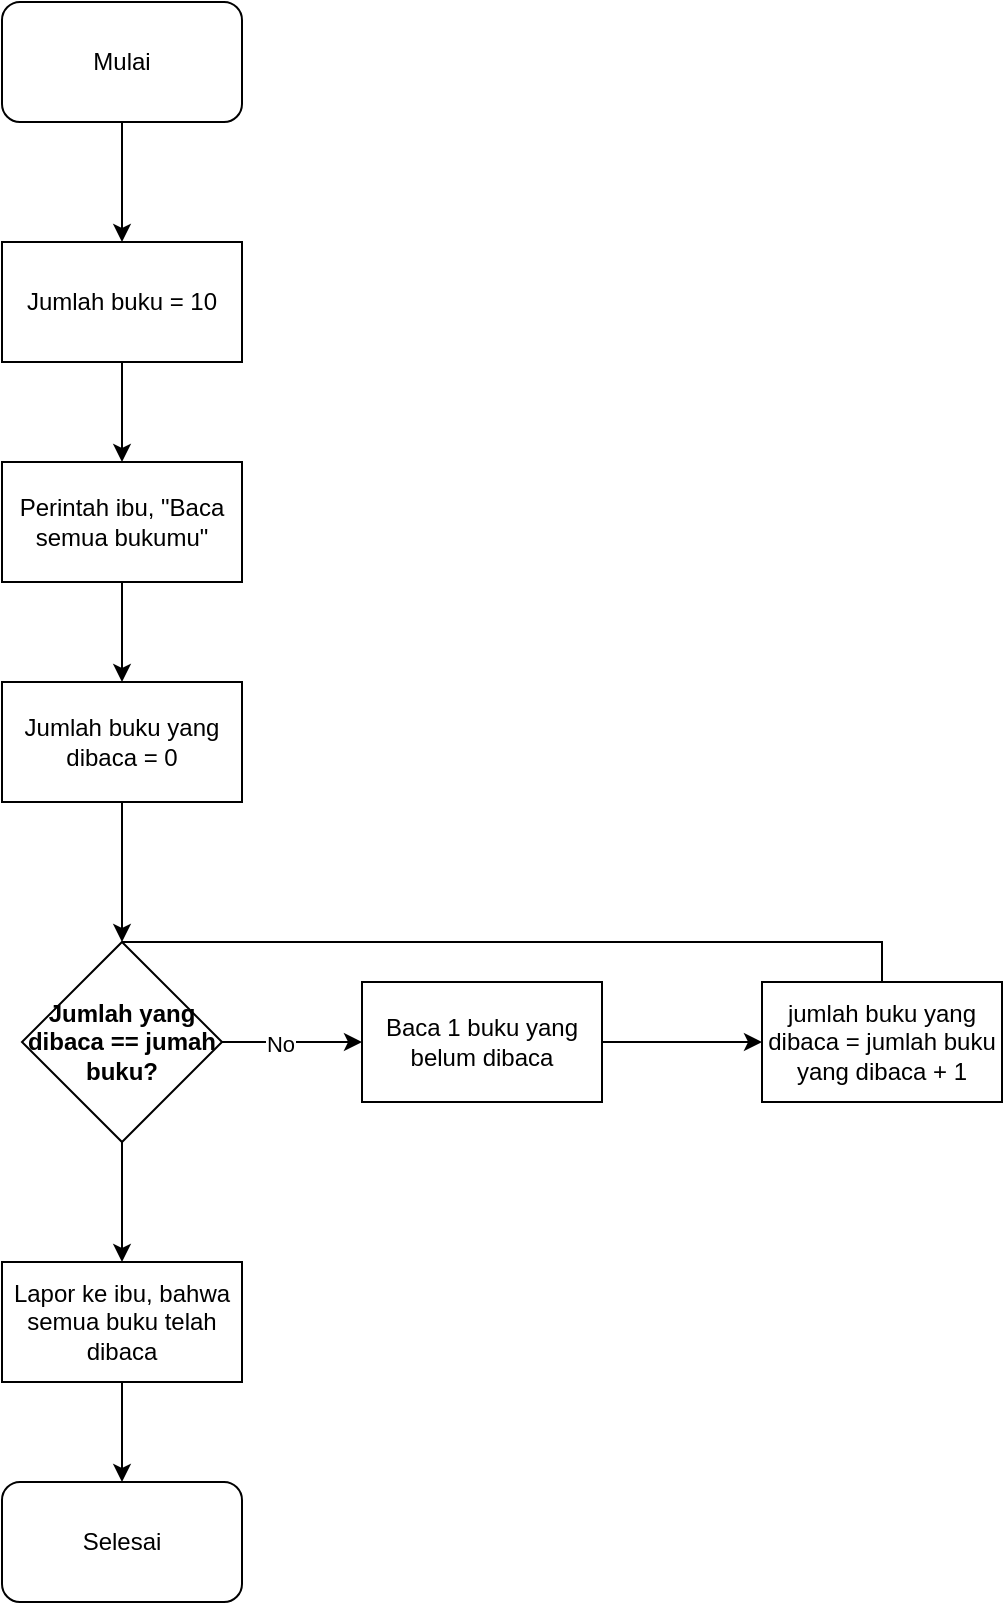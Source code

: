 <mxfile compressed="true" version="20.6.2" type="github"><diagram id="zx3cZT9MqWIjbmJgcniC" name="Page-1"><mxGraphModel dx="592" dy="556" grid="1" gridSize="10" guides="1" tooltips="1" connect="1" arrows="1" fold="1" page="1" pageScale="1" pageWidth="850" pageHeight="1100" math="0" shadow="0"><root><mxCell id="0"/><mxCell id="1" parent="0"/><mxCell id="eDWWv3JBQJdmsG_sq98T-4" value="" style="edgeStyle=orthogonalEdgeStyle;rounded=0;orthogonalLoop=1;jettySize=auto;html=1;" parent="1" source="eDWWv3JBQJdmsG_sq98T-1" target="eDWWv3JBQJdmsG_sq98T-3" edge="1"><mxGeometry relative="1" as="geometry"/></mxCell><mxCell id="eDWWv3JBQJdmsG_sq98T-1" value="Mulai" style="rounded=1;whiteSpace=wrap;html=1;" parent="1" vertex="1"><mxGeometry x="90" y="50" width="120" height="60" as="geometry"/></mxCell><mxCell id="eDWWv3JBQJdmsG_sq98T-2" value="Selesai" style="rounded=1;whiteSpace=wrap;html=1;" parent="1" vertex="1"><mxGeometry x="90" y="790" width="120" height="60" as="geometry"/></mxCell><mxCell id="eDWWv3JBQJdmsG_sq98T-9" value="" style="edgeStyle=orthogonalEdgeStyle;rounded=0;orthogonalLoop=1;jettySize=auto;html=1;" parent="1" source="eDWWv3JBQJdmsG_sq98T-3" target="eDWWv3JBQJdmsG_sq98T-6" edge="1"><mxGeometry relative="1" as="geometry"/></mxCell><mxCell id="eDWWv3JBQJdmsG_sq98T-3" value="Jumlah buku = 10" style="rounded=0;whiteSpace=wrap;html=1;" parent="1" vertex="1"><mxGeometry x="90" y="170" width="120" height="60" as="geometry"/></mxCell><mxCell id="eDWWv3JBQJdmsG_sq98T-10" value="" style="edgeStyle=orthogonalEdgeStyle;rounded=0;orthogonalLoop=1;jettySize=auto;html=1;" parent="1" source="eDWWv3JBQJdmsG_sq98T-6" target="eDWWv3JBQJdmsG_sq98T-8" edge="1"><mxGeometry relative="1" as="geometry"/></mxCell><mxCell id="eDWWv3JBQJdmsG_sq98T-6" value="Perintah ibu, &quot;Baca semua bukumu&quot;" style="rounded=0;whiteSpace=wrap;html=1;" parent="1" vertex="1"><mxGeometry x="90" y="280" width="120" height="60" as="geometry"/></mxCell><mxCell id="eDWWv3JBQJdmsG_sq98T-12" value="" style="edgeStyle=orthogonalEdgeStyle;rounded=0;orthogonalLoop=1;jettySize=auto;html=1;" parent="1" source="eDWWv3JBQJdmsG_sq98T-8" target="eDWWv3JBQJdmsG_sq98T-11" edge="1"><mxGeometry relative="1" as="geometry"/></mxCell><mxCell id="eDWWv3JBQJdmsG_sq98T-8" value="Jumlah buku yang dibaca = 0" style="rounded=0;whiteSpace=wrap;html=1;" parent="1" vertex="1"><mxGeometry x="90" y="390" width="120" height="60" as="geometry"/></mxCell><mxCell id="eDWWv3JBQJdmsG_sq98T-14" value="" style="edgeStyle=orthogonalEdgeStyle;rounded=0;orthogonalLoop=1;jettySize=auto;html=1;" parent="1" source="eDWWv3JBQJdmsG_sq98T-11" target="eDWWv3JBQJdmsG_sq98T-13" edge="1"><mxGeometry relative="1" as="geometry"/></mxCell><mxCell id="eDWWv3JBQJdmsG_sq98T-15" value="No" style="edgeLabel;html=1;align=center;verticalAlign=middle;resizable=0;points=[];" parent="eDWWv3JBQJdmsG_sq98T-14" vertex="1" connectable="0"><mxGeometry x="-0.174" y="-1" relative="1" as="geometry"><mxPoint as="offset"/></mxGeometry></mxCell><mxCell id="eDWWv3JBQJdmsG_sq98T-20" value="" style="edgeStyle=orthogonalEdgeStyle;rounded=0;orthogonalLoop=1;jettySize=auto;html=1;" parent="1" source="eDWWv3JBQJdmsG_sq98T-11" target="eDWWv3JBQJdmsG_sq98T-19" edge="1"><mxGeometry relative="1" as="geometry"/></mxCell><mxCell id="eDWWv3JBQJdmsG_sq98T-11" value="&lt;b&gt;Jumlah yang dibaca == jumah buku?&lt;/b&gt;" style="rhombus;whiteSpace=wrap;html=1;" parent="1" vertex="1"><mxGeometry x="100" y="520" width="100" height="100" as="geometry"/></mxCell><mxCell id="eDWWv3JBQJdmsG_sq98T-17" value="" style="edgeStyle=orthogonalEdgeStyle;rounded=0;orthogonalLoop=1;jettySize=auto;html=1;" parent="1" source="eDWWv3JBQJdmsG_sq98T-13" target="eDWWv3JBQJdmsG_sq98T-16" edge="1"><mxGeometry relative="1" as="geometry"/></mxCell><mxCell id="eDWWv3JBQJdmsG_sq98T-13" value="Baca 1 buku yang belum dibaca" style="whiteSpace=wrap;html=1;" parent="1" vertex="1"><mxGeometry x="270" y="540" width="120" height="60" as="geometry"/></mxCell><mxCell id="eDWWv3JBQJdmsG_sq98T-16" value="jumlah buku yang dibaca = jumlah buku yang dibaca + 1" style="whiteSpace=wrap;html=1;" parent="1" vertex="1"><mxGeometry x="470" y="540" width="120" height="60" as="geometry"/></mxCell><mxCell id="eDWWv3JBQJdmsG_sq98T-18" value="" style="endArrow=none;html=1;rounded=0;entryX=0.5;entryY=0;entryDx=0;entryDy=0;exitX=0.5;exitY=0;exitDx=0;exitDy=0;" parent="1" source="eDWWv3JBQJdmsG_sq98T-11" target="eDWWv3JBQJdmsG_sq98T-16" edge="1"><mxGeometry width="50" height="50" relative="1" as="geometry"><mxPoint x="150" y="490" as="sourcePoint"/><mxPoint x="370" y="440" as="targetPoint"/><Array as="points"><mxPoint x="340" y="520"/><mxPoint x="530" y="520"/></Array></mxGeometry></mxCell><mxCell id="eDWWv3JBQJdmsG_sq98T-21" value="" style="edgeStyle=orthogonalEdgeStyle;rounded=0;orthogonalLoop=1;jettySize=auto;html=1;" parent="1" source="eDWWv3JBQJdmsG_sq98T-19" target="eDWWv3JBQJdmsG_sq98T-2" edge="1"><mxGeometry relative="1" as="geometry"/></mxCell><mxCell id="eDWWv3JBQJdmsG_sq98T-19" value="Lapor ke ibu, bahwa semua buku telah dibaca" style="rounded=0;whiteSpace=wrap;html=1;" parent="1" vertex="1"><mxGeometry x="90" y="680" width="120" height="60" as="geometry"/></mxCell></root></mxGraphModel></diagram></mxfile>